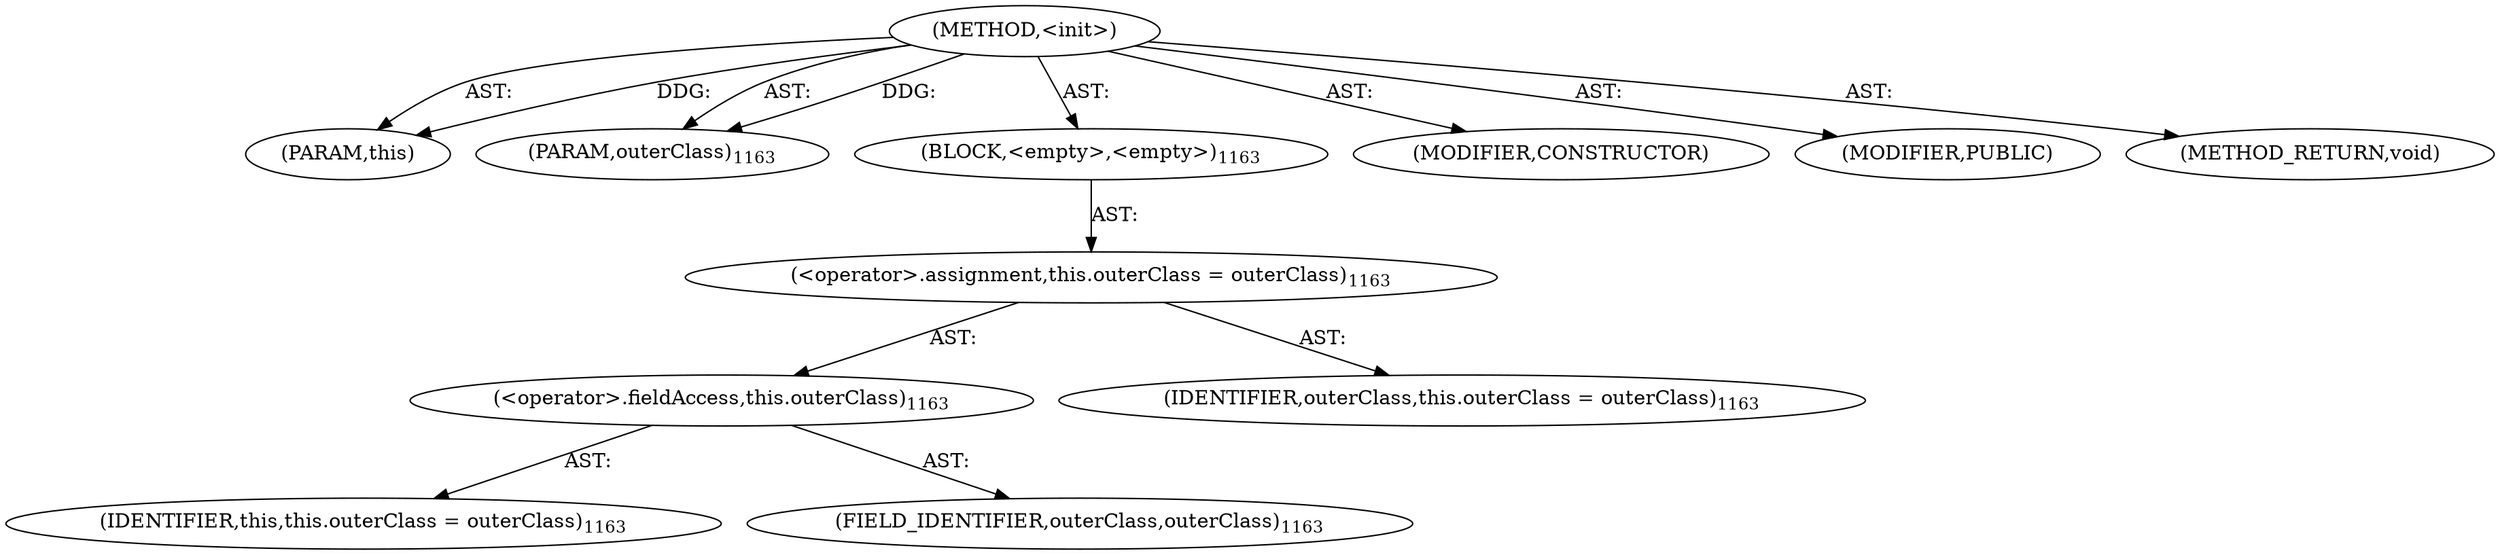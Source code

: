 digraph "&lt;init&gt;" {  
"111669149751" [label = <(METHOD,&lt;init&gt;)> ]
"115964117015" [label = <(PARAM,this)> ]
"115964117016" [label = <(PARAM,outerClass)<SUB>1163</SUB>> ]
"25769803924" [label = <(BLOCK,&lt;empty&gt;,&lt;empty&gt;)<SUB>1163</SUB>> ]
"30064771822" [label = <(&lt;operator&gt;.assignment,this.outerClass = outerClass)<SUB>1163</SUB>> ]
"30064771823" [label = <(&lt;operator&gt;.fieldAccess,this.outerClass)<SUB>1163</SUB>> ]
"68719476807" [label = <(IDENTIFIER,this,this.outerClass = outerClass)<SUB>1163</SUB>> ]
"55834575003" [label = <(FIELD_IDENTIFIER,outerClass,outerClass)<SUB>1163</SUB>> ]
"68719476808" [label = <(IDENTIFIER,outerClass,this.outerClass = outerClass)<SUB>1163</SUB>> ]
"133143986306" [label = <(MODIFIER,CONSTRUCTOR)> ]
"133143986307" [label = <(MODIFIER,PUBLIC)> ]
"128849018935" [label = <(METHOD_RETURN,void)> ]
  "111669149751" -> "115964117015"  [ label = "AST: "] 
  "111669149751" -> "115964117016"  [ label = "AST: "] 
  "111669149751" -> "25769803924"  [ label = "AST: "] 
  "111669149751" -> "133143986306"  [ label = "AST: "] 
  "111669149751" -> "133143986307"  [ label = "AST: "] 
  "111669149751" -> "128849018935"  [ label = "AST: "] 
  "25769803924" -> "30064771822"  [ label = "AST: "] 
  "30064771822" -> "30064771823"  [ label = "AST: "] 
  "30064771822" -> "68719476808"  [ label = "AST: "] 
  "30064771823" -> "68719476807"  [ label = "AST: "] 
  "30064771823" -> "55834575003"  [ label = "AST: "] 
  "111669149751" -> "115964117015"  [ label = "DDG: "] 
  "111669149751" -> "115964117016"  [ label = "DDG: "] 
}
